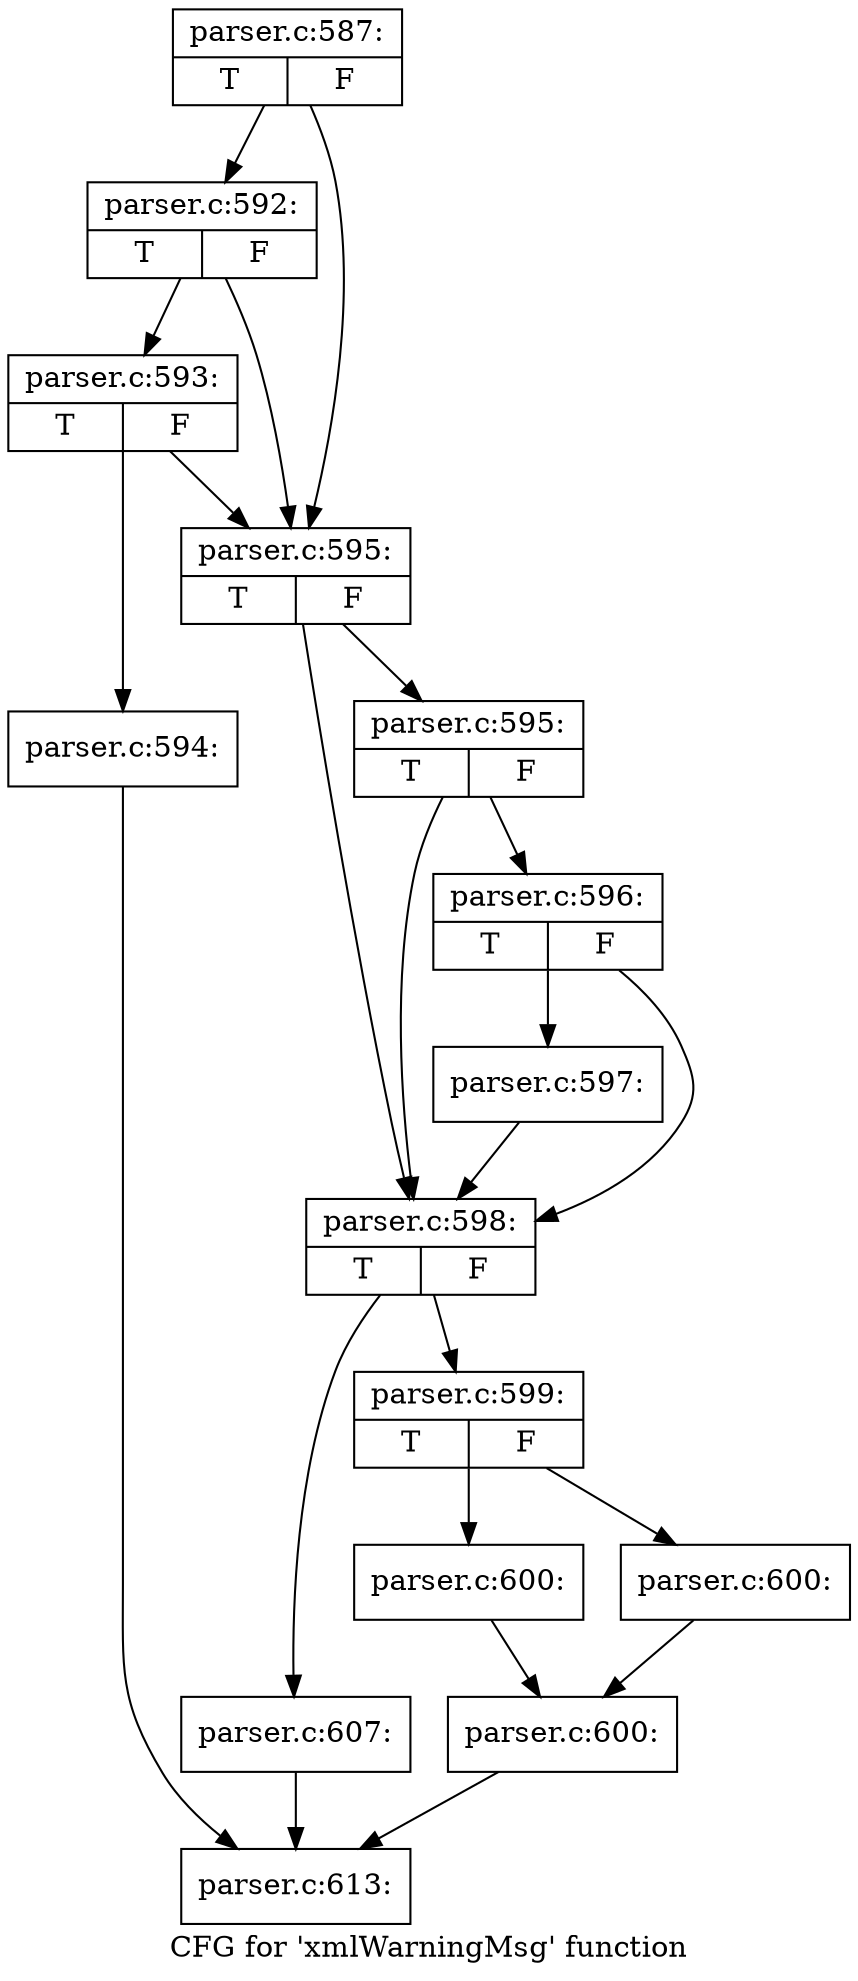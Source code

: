 digraph "CFG for 'xmlWarningMsg' function" {
	label="CFG for 'xmlWarningMsg' function";

	Node0x6029c90 [shape=record,label="{parser.c:587:|{<s0>T|<s1>F}}"];
	Node0x6029c90 -> Node0x602c630;
	Node0x6029c90 -> Node0x602c560;
	Node0x602c630 [shape=record,label="{parser.c:592:|{<s0>T|<s1>F}}"];
	Node0x602c630 -> Node0x602c5b0;
	Node0x602c630 -> Node0x602c560;
	Node0x602c5b0 [shape=record,label="{parser.c:593:|{<s0>T|<s1>F}}"];
	Node0x602c5b0 -> Node0x602c510;
	Node0x602c5b0 -> Node0x602c560;
	Node0x602c510 [shape=record,label="{parser.c:594:}"];
	Node0x602c510 -> Node0x602e150;
	Node0x602c560 [shape=record,label="{parser.c:595:|{<s0>T|<s1>F}}"];
	Node0x602c560 -> Node0x602d1c0;
	Node0x602c560 -> Node0x602d0f0;
	Node0x602d1c0 [shape=record,label="{parser.c:595:|{<s0>T|<s1>F}}"];
	Node0x602d1c0 -> Node0x602d140;
	Node0x602d1c0 -> Node0x602d0f0;
	Node0x602d140 [shape=record,label="{parser.c:596:|{<s0>T|<s1>F}}"];
	Node0x602d140 -> Node0x602d0a0;
	Node0x602d140 -> Node0x602d0f0;
	Node0x602d0a0 [shape=record,label="{parser.c:597:}"];
	Node0x602d0a0 -> Node0x602d0f0;
	Node0x602d0f0 [shape=record,label="{parser.c:598:|{<s0>T|<s1>F}}"];
	Node0x602d0f0 -> Node0x602e100;
	Node0x602d0f0 -> Node0x602e1a0;
	Node0x602e100 [shape=record,label="{parser.c:599:|{<s0>T|<s1>F}}"];
	Node0x602e100 -> Node0x602e660;
	Node0x602e100 -> Node0x602e6b0;
	Node0x602e660 [shape=record,label="{parser.c:600:}"];
	Node0x602e660 -> Node0x602e700;
	Node0x602e6b0 [shape=record,label="{parser.c:600:}"];
	Node0x602e6b0 -> Node0x602e700;
	Node0x602e700 [shape=record,label="{parser.c:600:}"];
	Node0x602e700 -> Node0x602e150;
	Node0x602e1a0 [shape=record,label="{parser.c:607:}"];
	Node0x602e1a0 -> Node0x602e150;
	Node0x602e150 [shape=record,label="{parser.c:613:}"];
}
